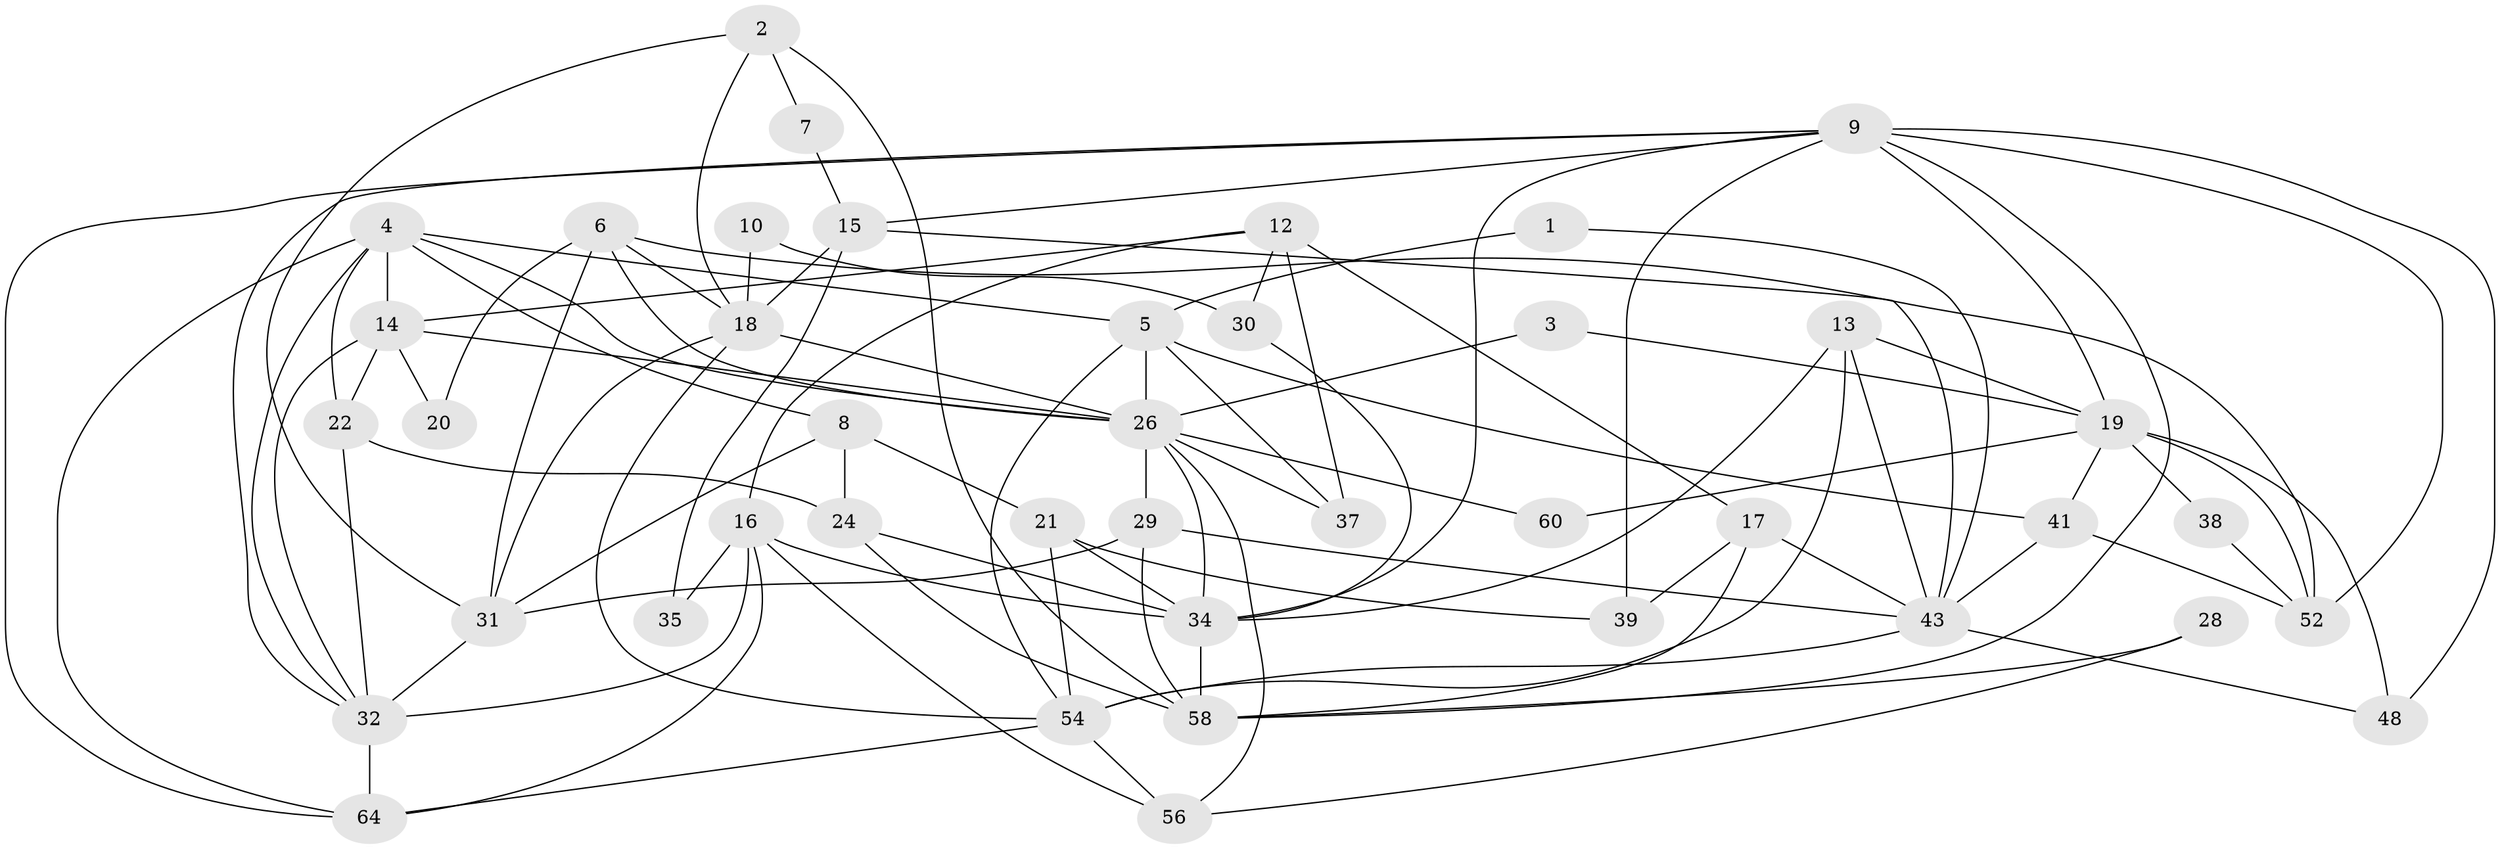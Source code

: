 // Generated by graph-tools (version 1.1) at 2025/52/02/27/25 19:52:01]
// undirected, 42 vertices, 99 edges
graph export_dot {
graph [start="1"]
  node [color=gray90,style=filled];
  1;
  2;
  3;
  4 [super="+25"];
  5 [super="+11"];
  6 [super="+45"];
  7;
  8 [super="+27"];
  9 [super="+23"];
  10;
  12 [super="+63"];
  13;
  14 [super="+53"];
  15 [super="+51"];
  16 [super="+57"];
  17 [super="+36"];
  18 [super="+55"];
  19 [super="+46"];
  20;
  21 [super="+40"];
  22 [super="+44"];
  24 [super="+33"];
  26 [super="+49"];
  28;
  29;
  30;
  31 [super="+42"];
  32 [super="+50"];
  34 [super="+65"];
  35;
  37;
  38;
  39;
  41 [super="+47"];
  43 [super="+59"];
  48;
  52 [super="+66"];
  54 [super="+62"];
  56;
  58 [super="+61"];
  60;
  64;
  1 -- 5;
  1 -- 43;
  2 -- 58;
  2 -- 7;
  2 -- 31;
  2 -- 18;
  3 -- 26;
  3 -- 19;
  4 -- 32;
  4 -- 64;
  4 -- 22;
  4 -- 8;
  4 -- 26;
  4 -- 5;
  4 -- 14;
  5 -- 54;
  5 -- 41;
  5 -- 26;
  5 -- 37;
  6 -- 20;
  6 -- 26;
  6 -- 52 [weight=2];
  6 -- 18;
  6 -- 31;
  7 -- 15;
  8 -- 24;
  8 -- 31;
  8 -- 21;
  9 -- 34;
  9 -- 52;
  9 -- 64;
  9 -- 48;
  9 -- 39;
  9 -- 58 [weight=2];
  9 -- 15;
  9 -- 32;
  9 -- 19;
  10 -- 18;
  10 -- 30;
  12 -- 17 [weight=2];
  12 -- 14;
  12 -- 37;
  12 -- 16;
  12 -- 30;
  13 -- 43;
  13 -- 34;
  13 -- 54;
  13 -- 19;
  14 -- 26;
  14 -- 32;
  14 -- 20;
  14 -- 22;
  15 -- 43 [weight=2];
  15 -- 35;
  15 -- 18;
  16 -- 64;
  16 -- 35;
  16 -- 34;
  16 -- 32 [weight=2];
  16 -- 56;
  17 -- 58;
  17 -- 43;
  17 -- 39;
  18 -- 26;
  18 -- 31;
  18 -- 54;
  19 -- 52;
  19 -- 48;
  19 -- 38;
  19 -- 60;
  19 -- 41;
  21 -- 54;
  21 -- 34;
  21 -- 39;
  22 -- 24;
  22 -- 32;
  24 -- 58;
  24 -- 34;
  26 -- 34;
  26 -- 37;
  26 -- 56;
  26 -- 60;
  26 -- 29;
  28 -- 56;
  28 -- 58;
  29 -- 43;
  29 -- 58;
  29 -- 31;
  30 -- 34;
  31 -- 32;
  32 -- 64;
  34 -- 58;
  38 -- 52;
  41 -- 52;
  41 -- 43;
  43 -- 48;
  43 -- 54;
  54 -- 56;
  54 -- 64;
}
